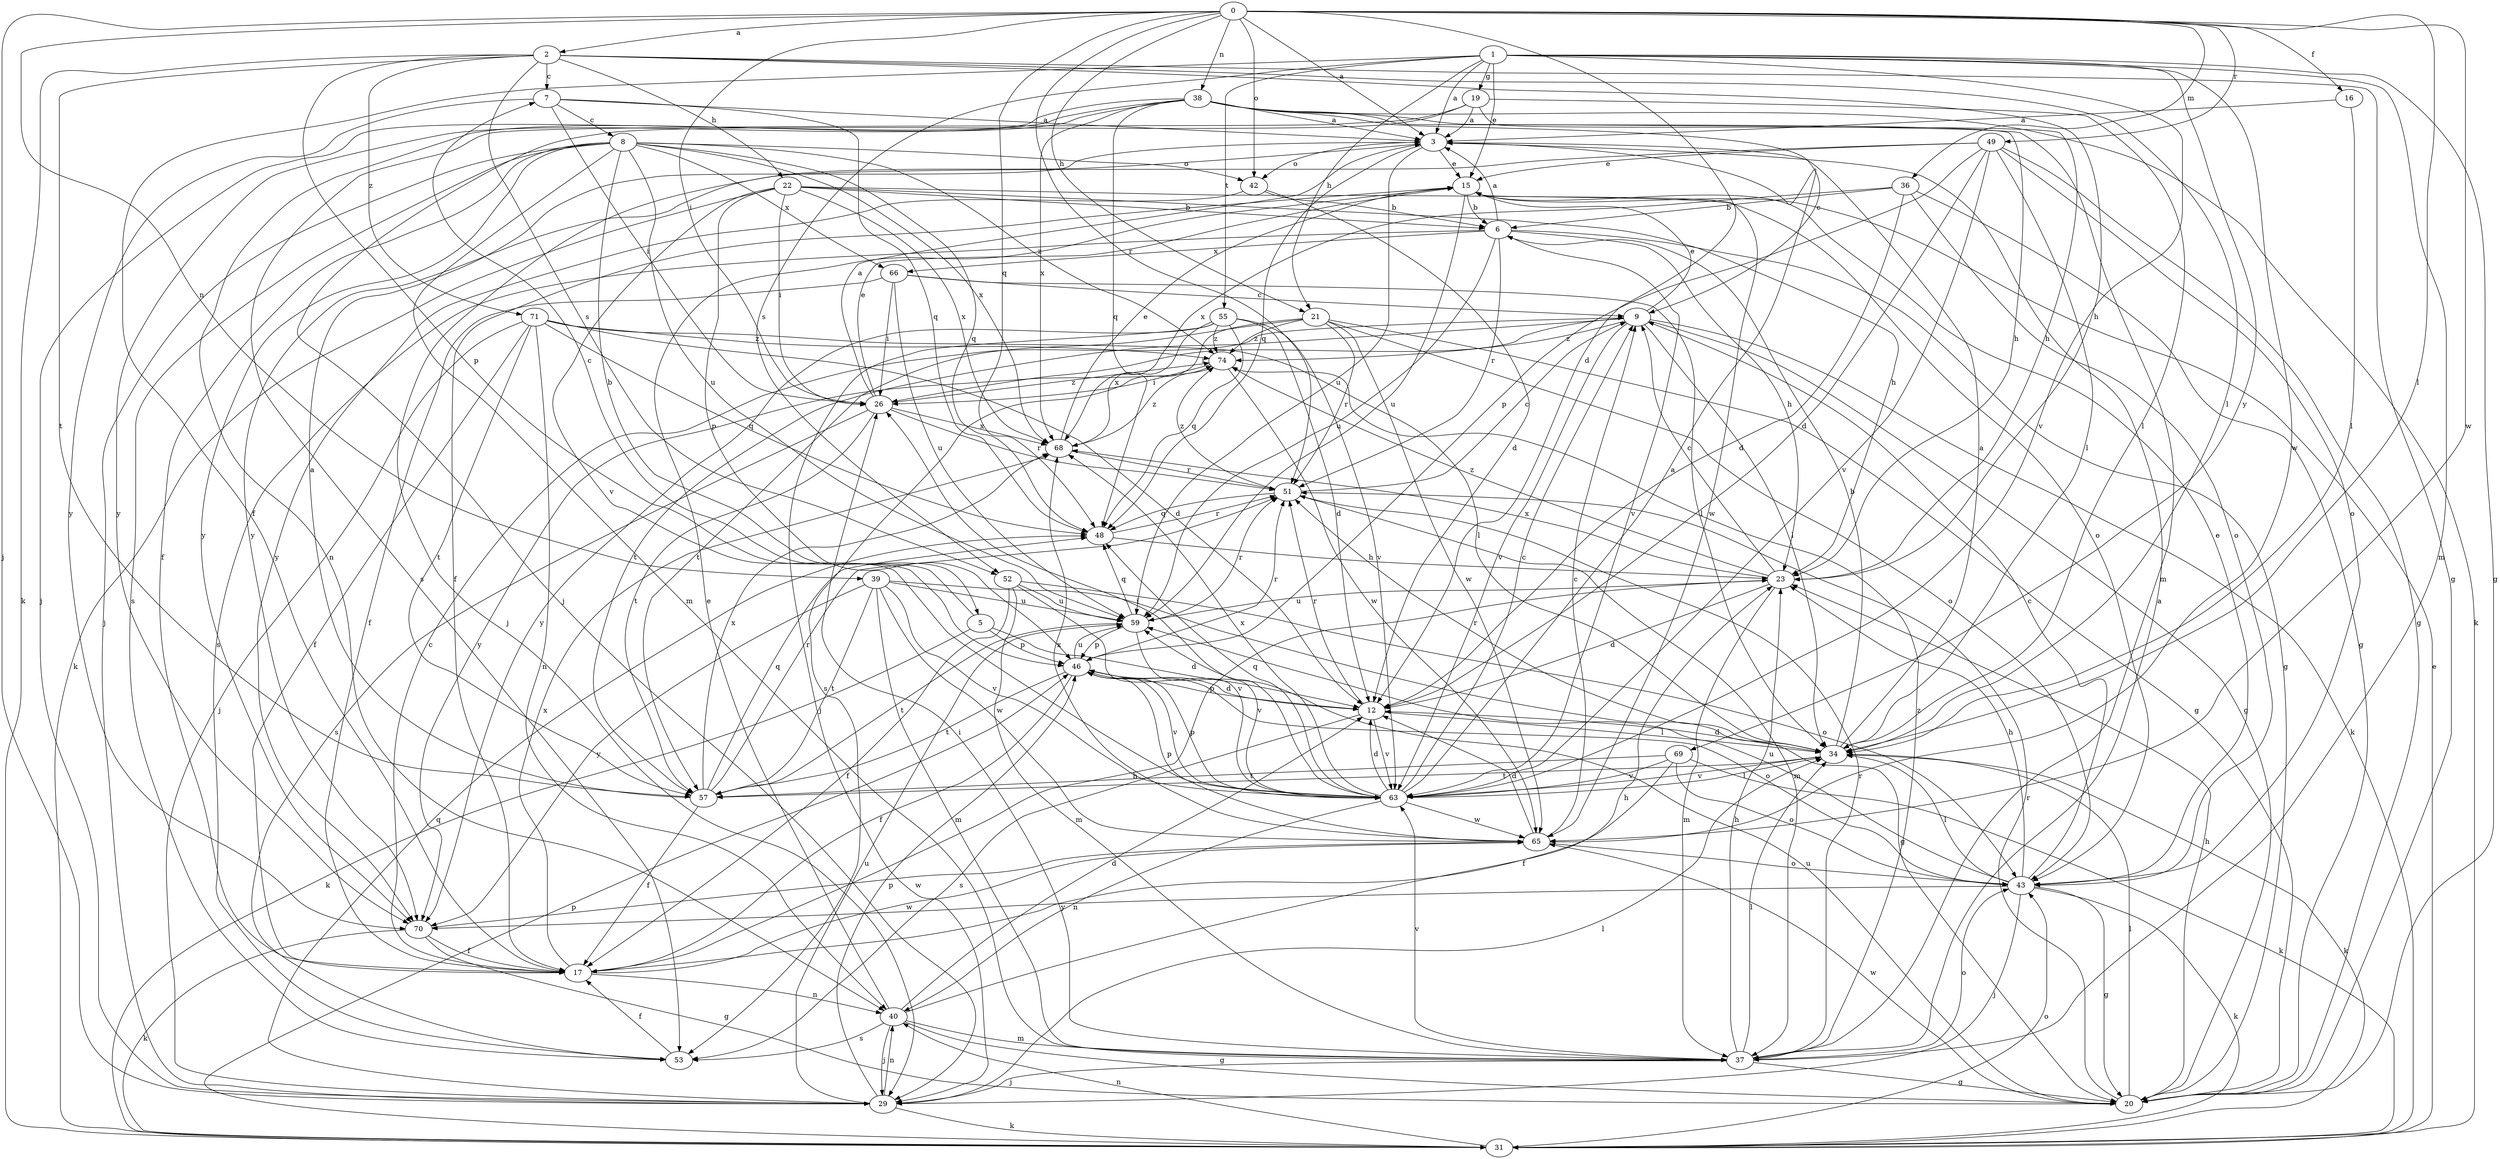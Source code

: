 strict digraph  {
0;
1;
2;
3;
5;
6;
7;
8;
9;
12;
15;
16;
17;
19;
20;
21;
22;
23;
26;
29;
31;
34;
36;
37;
38;
39;
40;
42;
43;
46;
48;
49;
51;
52;
53;
55;
57;
59;
63;
65;
66;
68;
69;
70;
71;
74;
0 -> 2  [label=a];
0 -> 3  [label=a];
0 -> 12  [label=d];
0 -> 16  [label=f];
0 -> 21  [label=h];
0 -> 26  [label=i];
0 -> 29  [label=j];
0 -> 34  [label=l];
0 -> 36  [label=m];
0 -> 38  [label=n];
0 -> 39  [label=n];
0 -> 42  [label=o];
0 -> 48  [label=q];
0 -> 49  [label=r];
0 -> 51  [label=r];
0 -> 65  [label=w];
1 -> 3  [label=a];
1 -> 15  [label=e];
1 -> 17  [label=f];
1 -> 19  [label=g];
1 -> 20  [label=g];
1 -> 21  [label=h];
1 -> 37  [label=m];
1 -> 52  [label=s];
1 -> 55  [label=t];
1 -> 63  [label=v];
1 -> 65  [label=w];
1 -> 69  [label=y];
2 -> 7  [label=c];
2 -> 20  [label=g];
2 -> 22  [label=h];
2 -> 23  [label=h];
2 -> 31  [label=k];
2 -> 34  [label=l];
2 -> 46  [label=p];
2 -> 52  [label=s];
2 -> 57  [label=t];
2 -> 71  [label=z];
3 -> 15  [label=e];
3 -> 29  [label=j];
3 -> 42  [label=o];
3 -> 48  [label=q];
3 -> 59  [label=u];
5 -> 7  [label=c];
5 -> 12  [label=d];
5 -> 31  [label=k];
5 -> 46  [label=p];
6 -> 3  [label=a];
6 -> 20  [label=g];
6 -> 23  [label=h];
6 -> 51  [label=r];
6 -> 53  [label=s];
6 -> 59  [label=u];
6 -> 63  [label=v];
6 -> 66  [label=x];
7 -> 3  [label=a];
7 -> 8  [label=c];
7 -> 26  [label=i];
7 -> 48  [label=q];
7 -> 70  [label=y];
8 -> 5  [label=b];
8 -> 17  [label=f];
8 -> 29  [label=j];
8 -> 37  [label=m];
8 -> 42  [label=o];
8 -> 48  [label=q];
8 -> 53  [label=s];
8 -> 59  [label=u];
8 -> 66  [label=x];
8 -> 68  [label=x];
8 -> 70  [label=y];
8 -> 74  [label=z];
9 -> 15  [label=e];
9 -> 20  [label=g];
9 -> 26  [label=i];
9 -> 31  [label=k];
9 -> 34  [label=l];
9 -> 57  [label=t];
9 -> 63  [label=v];
9 -> 74  [label=z];
12 -> 34  [label=l];
12 -> 46  [label=p];
12 -> 51  [label=r];
12 -> 53  [label=s];
12 -> 63  [label=v];
15 -> 6  [label=b];
15 -> 17  [label=f];
15 -> 59  [label=u];
15 -> 65  [label=w];
16 -> 3  [label=a];
16 -> 34  [label=l];
17 -> 9  [label=c];
17 -> 23  [label=h];
17 -> 40  [label=n];
17 -> 65  [label=w];
17 -> 68  [label=x];
19 -> 3  [label=a];
19 -> 23  [label=h];
19 -> 29  [label=j];
19 -> 34  [label=l];
19 -> 53  [label=s];
20 -> 23  [label=h];
20 -> 34  [label=l];
20 -> 51  [label=r];
20 -> 59  [label=u];
20 -> 65  [label=w];
21 -> 20  [label=g];
21 -> 43  [label=o];
21 -> 51  [label=r];
21 -> 53  [label=s];
21 -> 57  [label=t];
21 -> 65  [label=w];
21 -> 74  [label=z];
22 -> 6  [label=b];
22 -> 23  [label=h];
22 -> 26  [label=i];
22 -> 31  [label=k];
22 -> 43  [label=o];
22 -> 46  [label=p];
22 -> 63  [label=v];
22 -> 68  [label=x];
23 -> 9  [label=c];
23 -> 12  [label=d];
23 -> 37  [label=m];
23 -> 59  [label=u];
23 -> 68  [label=x];
23 -> 74  [label=z];
26 -> 3  [label=a];
26 -> 15  [label=e];
26 -> 51  [label=r];
26 -> 53  [label=s];
26 -> 57  [label=t];
26 -> 68  [label=x];
26 -> 74  [label=z];
29 -> 31  [label=k];
29 -> 34  [label=l];
29 -> 40  [label=n];
29 -> 46  [label=p];
29 -> 48  [label=q];
29 -> 59  [label=u];
31 -> 15  [label=e];
31 -> 40  [label=n];
31 -> 43  [label=o];
31 -> 46  [label=p];
34 -> 3  [label=a];
34 -> 6  [label=b];
34 -> 12  [label=d];
34 -> 31  [label=k];
34 -> 51  [label=r];
34 -> 57  [label=t];
34 -> 63  [label=v];
36 -> 6  [label=b];
36 -> 12  [label=d];
36 -> 20  [label=g];
36 -> 43  [label=o];
36 -> 68  [label=x];
37 -> 3  [label=a];
37 -> 20  [label=g];
37 -> 23  [label=h];
37 -> 26  [label=i];
37 -> 29  [label=j];
37 -> 34  [label=l];
37 -> 43  [label=o];
37 -> 51  [label=r];
37 -> 63  [label=v];
37 -> 74  [label=z];
38 -> 3  [label=a];
38 -> 9  [label=c];
38 -> 23  [label=h];
38 -> 29  [label=j];
38 -> 31  [label=k];
38 -> 37  [label=m];
38 -> 40  [label=n];
38 -> 48  [label=q];
38 -> 68  [label=x];
38 -> 70  [label=y];
39 -> 20  [label=g];
39 -> 37  [label=m];
39 -> 57  [label=t];
39 -> 59  [label=u];
39 -> 63  [label=v];
39 -> 65  [label=w];
39 -> 70  [label=y];
40 -> 12  [label=d];
40 -> 15  [label=e];
40 -> 20  [label=g];
40 -> 23  [label=h];
40 -> 29  [label=j];
40 -> 37  [label=m];
40 -> 53  [label=s];
42 -> 6  [label=b];
42 -> 12  [label=d];
42 -> 70  [label=y];
43 -> 9  [label=c];
43 -> 15  [label=e];
43 -> 20  [label=g];
43 -> 23  [label=h];
43 -> 29  [label=j];
43 -> 31  [label=k];
43 -> 34  [label=l];
43 -> 59  [label=u];
43 -> 70  [label=y];
46 -> 12  [label=d];
46 -> 17  [label=f];
46 -> 43  [label=o];
46 -> 51  [label=r];
46 -> 57  [label=t];
46 -> 59  [label=u];
46 -> 63  [label=v];
48 -> 23  [label=h];
48 -> 51  [label=r];
49 -> 12  [label=d];
49 -> 15  [label=e];
49 -> 20  [label=g];
49 -> 34  [label=l];
49 -> 43  [label=o];
49 -> 46  [label=p];
49 -> 63  [label=v];
49 -> 70  [label=y];
51 -> 9  [label=c];
51 -> 37  [label=m];
51 -> 48  [label=q];
51 -> 74  [label=z];
52 -> 17  [label=f];
52 -> 37  [label=m];
52 -> 43  [label=o];
52 -> 59  [label=u];
52 -> 63  [label=v];
53 -> 17  [label=f];
55 -> 12  [label=d];
55 -> 29  [label=j];
55 -> 48  [label=q];
55 -> 63  [label=v];
55 -> 68  [label=x];
55 -> 70  [label=y];
55 -> 74  [label=z];
57 -> 3  [label=a];
57 -> 17  [label=f];
57 -> 48  [label=q];
57 -> 51  [label=r];
57 -> 68  [label=x];
59 -> 46  [label=p];
59 -> 48  [label=q];
59 -> 51  [label=r];
59 -> 57  [label=t];
59 -> 63  [label=v];
63 -> 3  [label=a];
63 -> 9  [label=c];
63 -> 12  [label=d];
63 -> 26  [label=i];
63 -> 34  [label=l];
63 -> 40  [label=n];
63 -> 46  [label=p];
63 -> 48  [label=q];
63 -> 65  [label=w];
63 -> 68  [label=x];
65 -> 9  [label=c];
65 -> 12  [label=d];
65 -> 43  [label=o];
65 -> 46  [label=p];
65 -> 68  [label=x];
66 -> 9  [label=c];
66 -> 17  [label=f];
66 -> 26  [label=i];
66 -> 34  [label=l];
66 -> 59  [label=u];
68 -> 15  [label=e];
68 -> 51  [label=r];
68 -> 74  [label=z];
69 -> 17  [label=f];
69 -> 31  [label=k];
69 -> 43  [label=o];
69 -> 57  [label=t];
69 -> 63  [label=v];
70 -> 17  [label=f];
70 -> 20  [label=g];
70 -> 31  [label=k];
70 -> 65  [label=w];
71 -> 12  [label=d];
71 -> 17  [label=f];
71 -> 29  [label=j];
71 -> 34  [label=l];
71 -> 40  [label=n];
71 -> 48  [label=q];
71 -> 57  [label=t];
71 -> 74  [label=z];
74 -> 26  [label=i];
74 -> 65  [label=w];
74 -> 70  [label=y];
}
